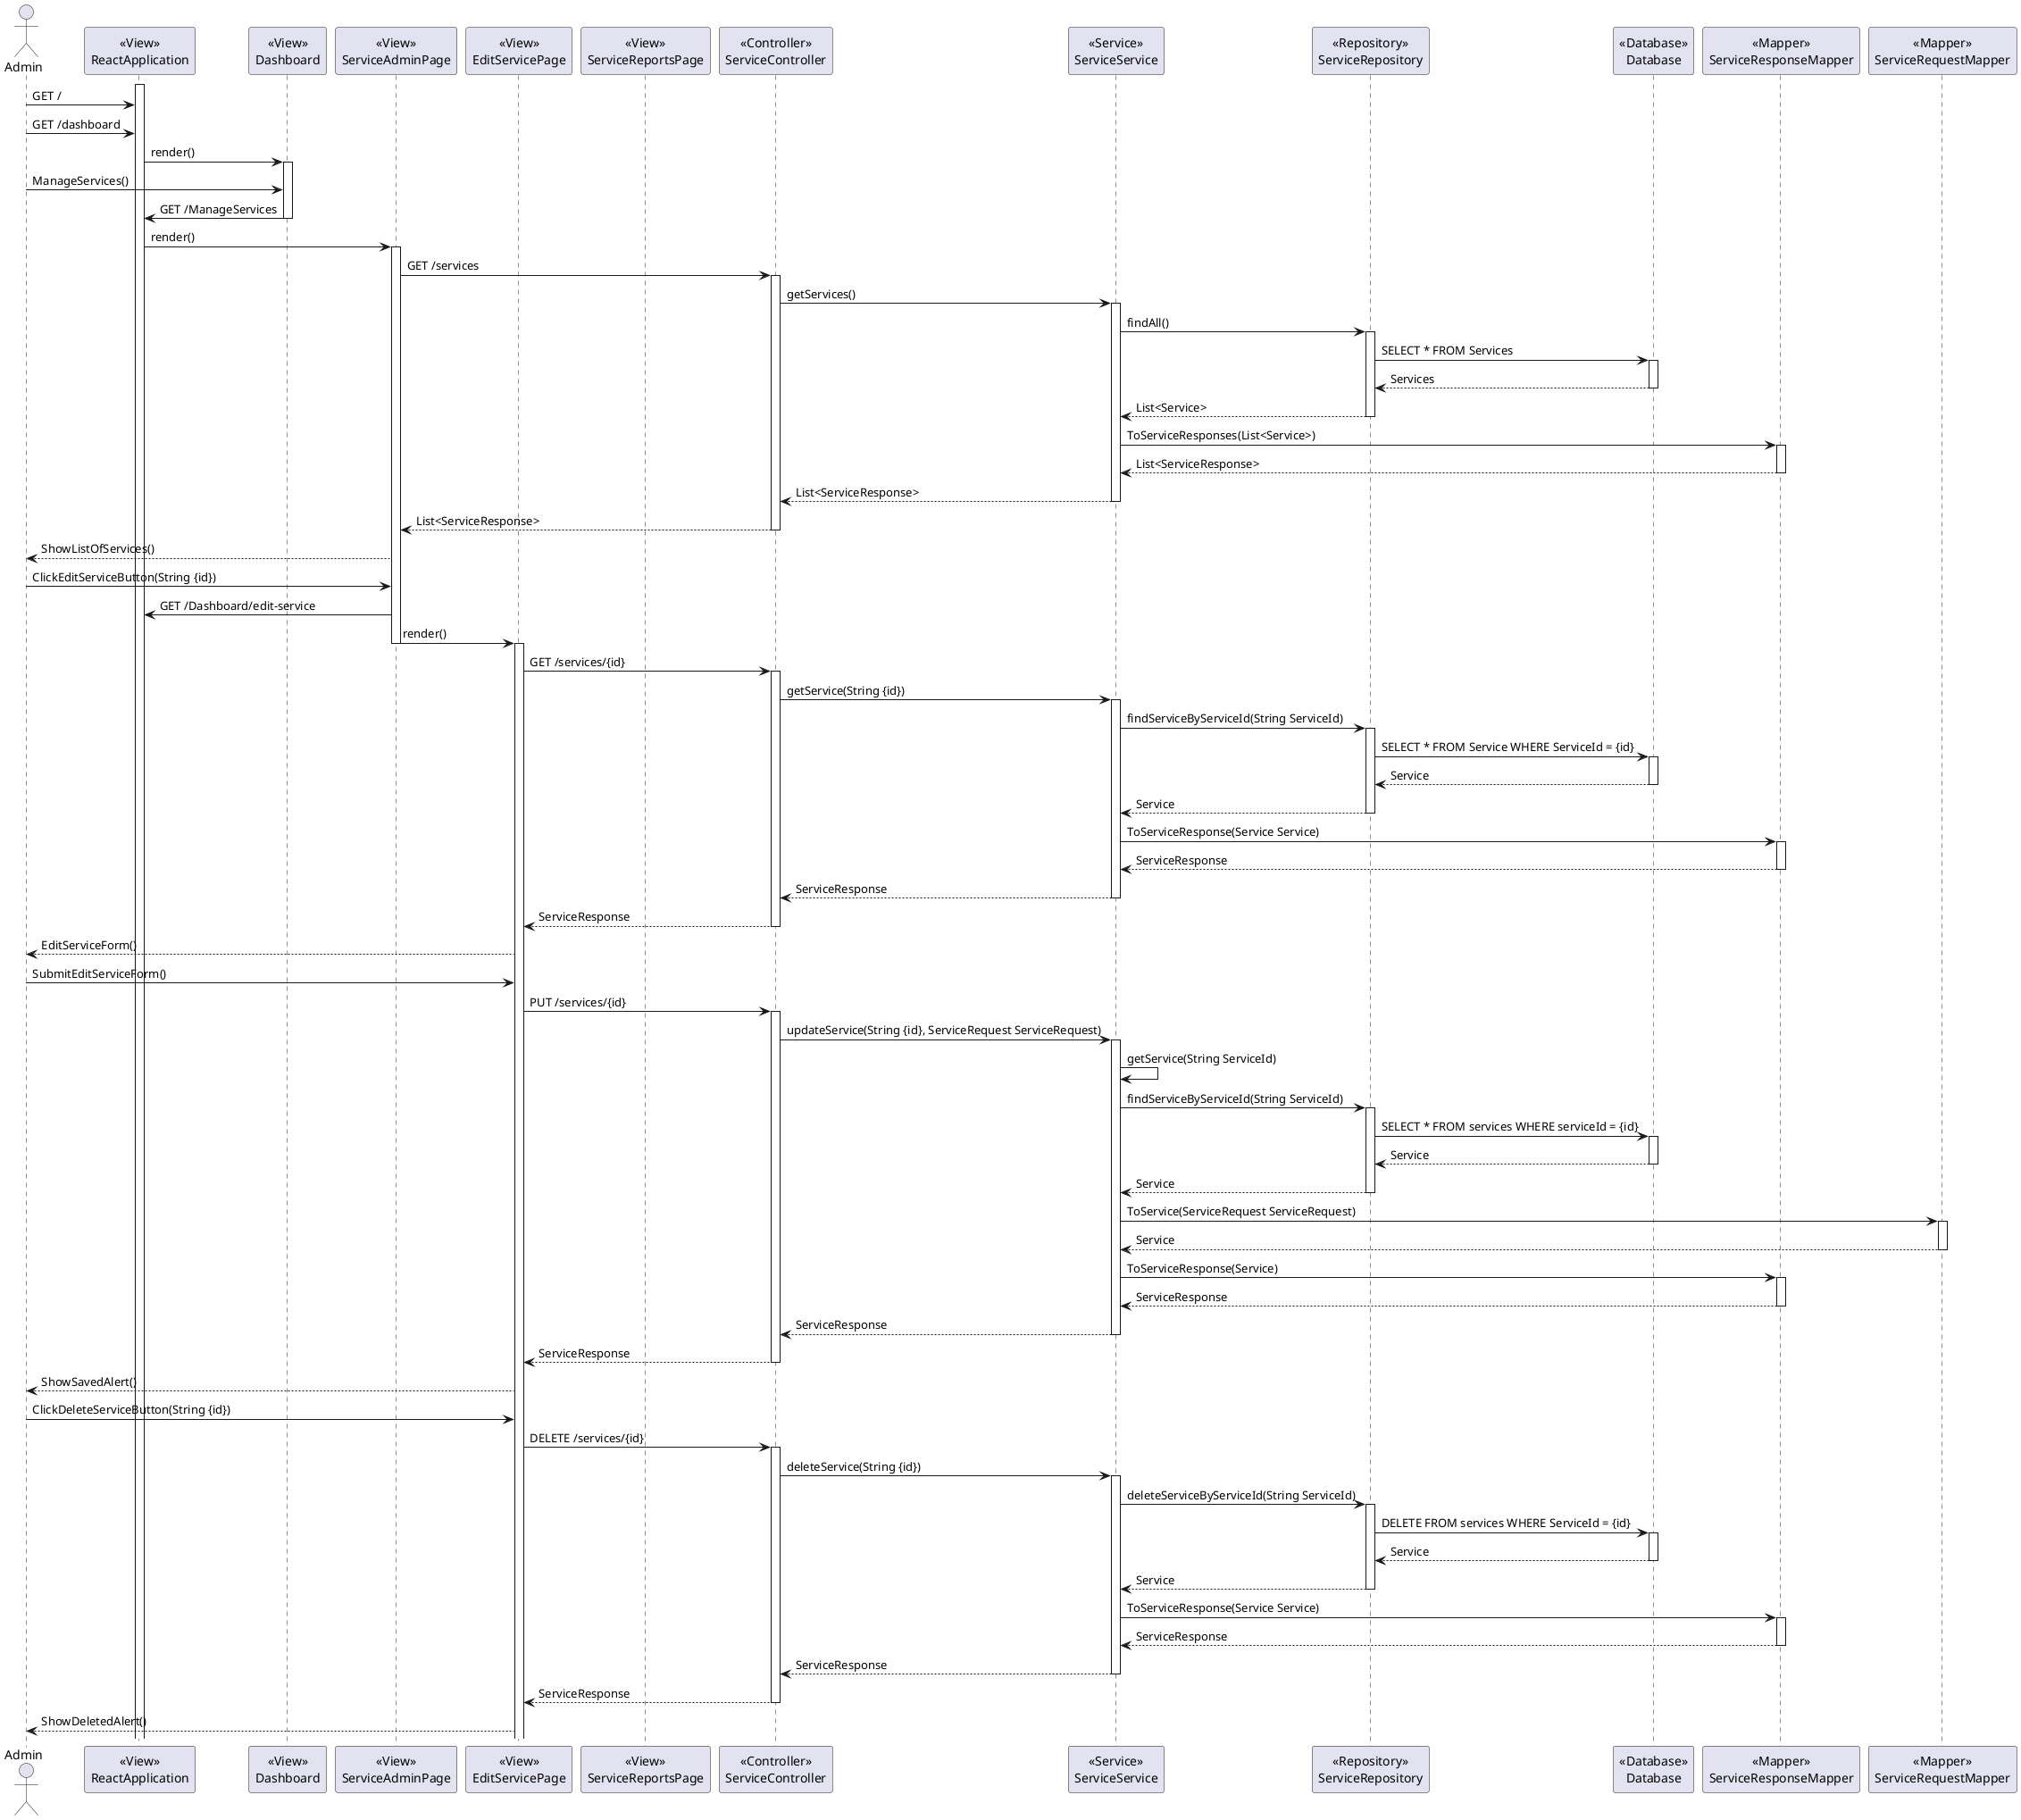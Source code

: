 @startuml

actor Admin

participant ReactApplication as "<<View>>\nReactApplication"
activate ReactApplication

Admin -> ReactApplication : GET /

participant Dashboard as "<<View>>\nDashboard"

participant ServiceAdminPage as "<<View>>\nServiceAdminPage"

participant EditServicePage as "<<View>>\nEditServicePage"

participant ServiceReportsPage as "<<View>>\nServiceReportsPage"

participant ServiceController as "<<Controller>>\nServiceController"

participant ServiceService as "<<Service>>\nServiceService"

participant ServiceRepository as "<<Repository>>\nServiceRepository"

participant Database as "<<Database>>\nDatabase"

participant ServiceResponseMapper as "<<Mapper>>\nServiceResponseMapper"

participant ServiceRequestMapper as "<<Mapper>>\nServiceRequestMapper"

Admin -> ReactApplication : GET /dashboard

ReactApplication -> Dashboard : render()
activate Dashboard
Admin -> Dashboard : ManageServices()



Dashboard -> ReactApplication : GET /ManageServices

deactivate Dashboard

ReactApplication -> ServiceAdminPage : render()
activate ServiceAdminPage

ServiceAdminPage -> ServiceController : GET /services
activate ServiceController


ServiceController -> ServiceService : getServices()
activate ServiceService


ServiceService -> ServiceRepository : findAll()
activate ServiceRepository


ServiceRepository -> Database : SELECT * FROM Services
activate Database

Database --> ServiceRepository : Services

deactivate Database

ServiceRepository --> ServiceService : List<Service>

deactivate ServiceRepository


ServiceService -> ServiceResponseMapper : ToServiceResponses(List<Service>)
activate ServiceResponseMapper

ServiceResponseMapper --> ServiceService : List<ServiceResponse>

deactivate ServiceResponseMapper

ServiceService --> ServiceController : List<ServiceResponse>

deactivate ServiceService

ServiceController --> ServiceAdminPage : List<ServiceResponse>

deactivate ServiceController


ServiceAdminPage --> Admin : ShowListOfServices()

Admin -> ServiceAdminPage : ClickEditServiceButton(String {id})



    ServiceAdminPage -> ReactApplication : GET /Dashboard/edit-service

    ServiceAdminPage -> EditServicePage : render()

    deactivate ServiceAdminPage

    activate EditServicePage



    EditServicePage -> ServiceController : GET /services/{id}
    activate ServiceController


    ServiceController -> ServiceService : getService(String {id})
    activate ServiceService


    ServiceService -> ServiceRepository : findServiceByServiceId(String ServiceId)
    activate ServiceRepository


    ServiceRepository -> Database : SELECT * FROM Service WHERE ServiceId = {id}
    activate Database

    Database --> ServiceRepository : Service

    deactivate Database

    ServiceRepository --> ServiceService : Service

    deactivate ServiceRepository


    ServiceService -> ServiceResponseMapper : ToServiceResponse(Service Service)
    activate ServiceResponseMapper

    ServiceResponseMapper --> ServiceService : ServiceResponse

    deactivate ServiceResponseMapper

    ServiceService --> ServiceController : ServiceResponse

    deactivate ServiceService

    ServiceController --> EditServicePage : ServiceResponse

    deactivate ServiceController



    EditServicePage --> Admin : EditServiceForm()

    Admin -> EditServicePage : SubmitEditServiceForm()

    EditServicePage -> ServiceController : PUT /services/{id}

    activate ServiceController



    ServiceController -> ServiceService : updateService(String {id}, ServiceRequest ServiceRequest)
    activate ServiceService


    ServiceService -> ServiceService : getService(String ServiceId)

    ServiceService -> ServiceRepository : findServiceByServiceId(String ServiceId)
    activate ServiceRepository


    ServiceRepository -> Database : SELECT * FROM services WHERE serviceId = {id}
    activate Database

    Database --> ServiceRepository : Service

    deactivate Database

    ServiceRepository --> ServiceService : Service

    deactivate ServiceRepository


    ServiceService -> ServiceRequestMapper : ToService(ServiceRequest ServiceRequest)
    activate ServiceRequestMapper


    ServiceRequestMapper --> ServiceService : Service

    deactivate ServiceRequestMapper



    ServiceService -> ServiceResponseMapper : ToServiceResponse(Service)
    activate ServiceResponseMapper

    ServiceResponseMapper --> ServiceService : ServiceResponse

    deactivate ServiceResponseMapper

    ServiceService --> ServiceController : ServiceResponse

    deactivate ServiceService

    ServiceController --> EditServicePage : ServiceResponse

    deactivate ServiceController

    EditServicePage --> Admin : ShowSavedAlert()

    Admin -> EditServicePage : ClickDeleteServiceButton(String {id})

    EditServicePage -> ServiceController : DELETE /services/{id}

    activate ServiceController

    ServiceController -> ServiceService : deleteService(String {id})

    activate ServiceService

    ServiceService -> ServiceRepository : deleteServiceByServiceId(String ServiceId)

    activate ServiceRepository

    ServiceRepository -> Database : DELETE FROM services WHERE ServiceId = {id}

    activate Database

    Database --> ServiceRepository : Service

    deactivate Database

    ServiceRepository --> ServiceService : Service

    deactivate ServiceRepository


    ServiceService -> ServiceResponseMapper : ToServiceResponse(Service Service)

    activate ServiceResponseMapper

    ServiceResponseMapper --> ServiceService : ServiceResponse

    deactivate ServiceResponseMapper

    ServiceService --> ServiceController : ServiceResponse

    deactivate ServiceService


    ServiceController --> EditServicePage : ServiceResponse

    deactivate ServiceController

    EditServicePage --> Admin : ShowDeletedAlert()

@endpuml
